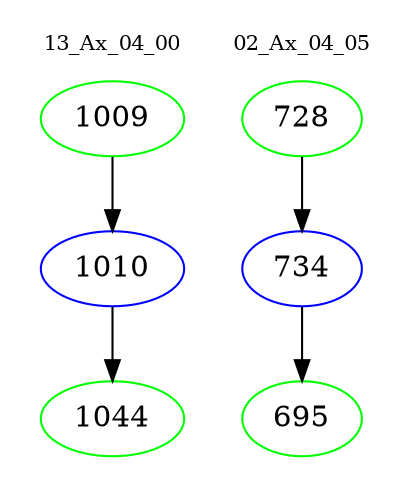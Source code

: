 digraph{
subgraph cluster_0 {
color = white
label = "13_Ax_04_00";
fontsize=10;
T0_1009 [label="1009", color="green"]
T0_1009 -> T0_1010 [color="black"]
T0_1010 [label="1010", color="blue"]
T0_1010 -> T0_1044 [color="black"]
T0_1044 [label="1044", color="green"]
}
subgraph cluster_1 {
color = white
label = "02_Ax_04_05";
fontsize=10;
T1_728 [label="728", color="green"]
T1_728 -> T1_734 [color="black"]
T1_734 [label="734", color="blue"]
T1_734 -> T1_695 [color="black"]
T1_695 [label="695", color="green"]
}
}
